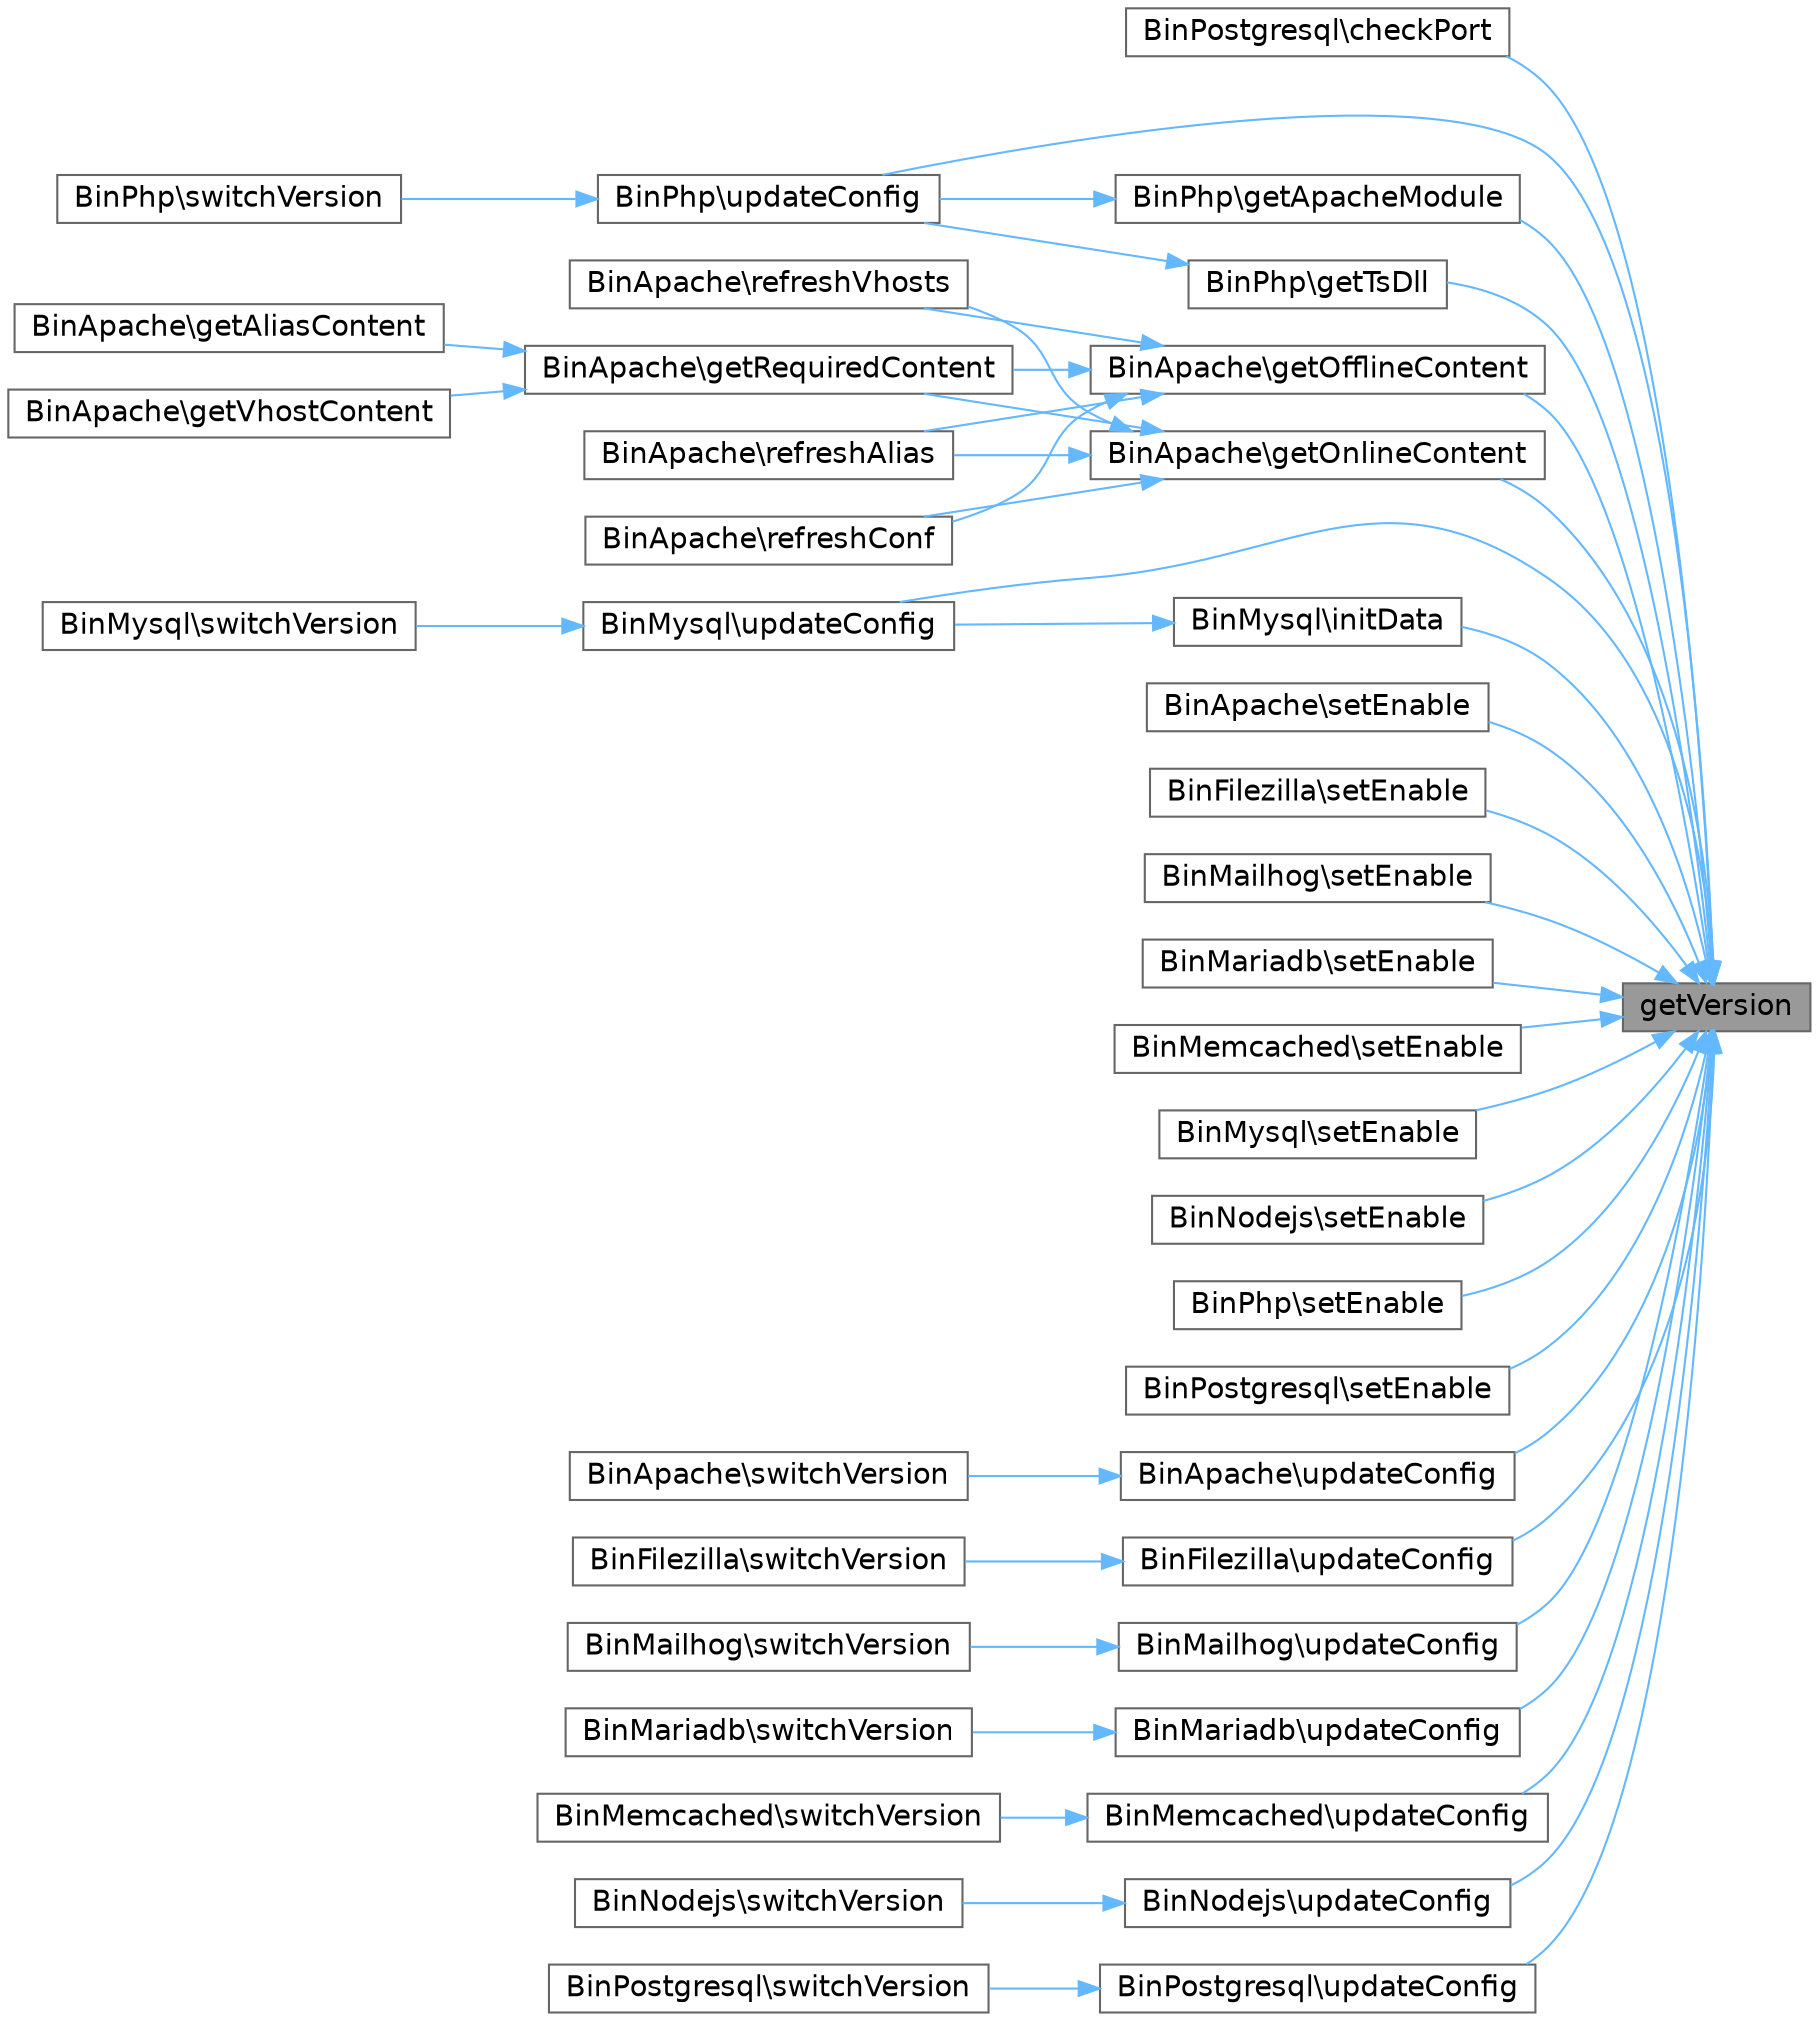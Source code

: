 digraph "getVersion"
{
 // LATEX_PDF_SIZE
  bgcolor="transparent";
  edge [fontname=Helvetica,fontsize=14,labelfontname=Helvetica,labelfontsize=14];
  node [fontname=Helvetica,fontsize=14,shape=box,height=0.2,width=0.4];
  rankdir="RL";
  Node1 [id="Node000001",label="getVersion",height=0.2,width=0.4,color="gray40", fillcolor="grey60", style="filled", fontcolor="black",tooltip=" "];
  Node1 -> Node2 [id="edge1_Node000001_Node000002",dir="back",color="steelblue1",style="solid",tooltip=" "];
  Node2 [id="Node000002",label="BinPostgresql\\checkPort",height=0.2,width=0.4,color="grey40", fillcolor="white", style="filled",URL="$dc/db9/classBinPostgresql.html#a6ac161241c3339d3885d9ab6e53dca82",tooltip=" "];
  Node1 -> Node3 [id="edge2_Node000001_Node000003",dir="back",color="steelblue1",style="solid",tooltip=" "];
  Node3 [id="Node000003",label="BinPhp\\getApacheModule",height=0.2,width=0.4,color="grey40", fillcolor="white", style="filled",URL="$dc/db3/classBinPhp.html#aaaf512f540666f7c6796494ed6689fb7",tooltip=" "];
  Node3 -> Node4 [id="edge3_Node000003_Node000004",dir="back",color="steelblue1",style="solid",tooltip=" "];
  Node4 [id="Node000004",label="BinPhp\\updateConfig",height=0.2,width=0.4,color="grey40", fillcolor="white", style="filled",URL="$dc/db3/classBinPhp.html#a4ca4942bd159e981d98bae05e134855d",tooltip=" "];
  Node4 -> Node5 [id="edge4_Node000004_Node000005",dir="back",color="steelblue1",style="solid",tooltip=" "];
  Node5 [id="Node000005",label="BinPhp\\switchVersion",height=0.2,width=0.4,color="grey40", fillcolor="white", style="filled",URL="$dc/db3/classBinPhp.html#a5f33c33705dd268ad4799ceeacc8eec3",tooltip=" "];
  Node1 -> Node6 [id="edge5_Node000001_Node000006",dir="back",color="steelblue1",style="solid",tooltip=" "];
  Node6 [id="Node000006",label="BinApache\\getOfflineContent",height=0.2,width=0.4,color="grey40", fillcolor="white", style="filled",URL="$d9/d6c/classBinApache.html#ac0a9fe987a4372a16dc1de664aaf3a32",tooltip=" "];
  Node6 -> Node7 [id="edge6_Node000006_Node000007",dir="back",color="steelblue1",style="solid",tooltip=" "];
  Node7 [id="Node000007",label="BinApache\\getRequiredContent",height=0.2,width=0.4,color="grey40", fillcolor="white", style="filled",URL="$d9/d6c/classBinApache.html#a49b2b1f4f9e0979570f6140e9aff47ba",tooltip=" "];
  Node7 -> Node8 [id="edge7_Node000007_Node000008",dir="back",color="steelblue1",style="solid",tooltip=" "];
  Node8 [id="Node000008",label="BinApache\\getAliasContent",height=0.2,width=0.4,color="grey40", fillcolor="white", style="filled",URL="$d9/d6c/classBinApache.html#a55e937c6048ec60eee73fa6e5e28fbec",tooltip=" "];
  Node7 -> Node9 [id="edge8_Node000007_Node000009",dir="back",color="steelblue1",style="solid",tooltip=" "];
  Node9 [id="Node000009",label="BinApache\\getVhostContent",height=0.2,width=0.4,color="grey40", fillcolor="white", style="filled",URL="$d9/d6c/classBinApache.html#aa514f6e6e3d3ec752b31ca47e9ab5f25",tooltip=" "];
  Node6 -> Node10 [id="edge9_Node000006_Node000010",dir="back",color="steelblue1",style="solid",tooltip=" "];
  Node10 [id="Node000010",label="BinApache\\refreshAlias",height=0.2,width=0.4,color="grey40", fillcolor="white", style="filled",URL="$d9/d6c/classBinApache.html#ac71a7ebeb322350f1c901e8d7edababf",tooltip=" "];
  Node6 -> Node11 [id="edge10_Node000006_Node000011",dir="back",color="steelblue1",style="solid",tooltip=" "];
  Node11 [id="Node000011",label="BinApache\\refreshConf",height=0.2,width=0.4,color="grey40", fillcolor="white", style="filled",URL="$d9/d6c/classBinApache.html#a8b7f77e0482448508227a8d86659119f",tooltip=" "];
  Node6 -> Node12 [id="edge11_Node000006_Node000012",dir="back",color="steelblue1",style="solid",tooltip=" "];
  Node12 [id="Node000012",label="BinApache\\refreshVhosts",height=0.2,width=0.4,color="grey40", fillcolor="white", style="filled",URL="$d9/d6c/classBinApache.html#af98eed1f3f988839fdacd19dc25fb8a6",tooltip=" "];
  Node1 -> Node13 [id="edge12_Node000001_Node000013",dir="back",color="steelblue1",style="solid",tooltip=" "];
  Node13 [id="Node000013",label="BinApache\\getOnlineContent",height=0.2,width=0.4,color="grey40", fillcolor="white", style="filled",URL="$d9/d6c/classBinApache.html#a4c35b6944f4077edf487d17cf3ba35d8",tooltip=" "];
  Node13 -> Node7 [id="edge13_Node000013_Node000007",dir="back",color="steelblue1",style="solid",tooltip=" "];
  Node13 -> Node10 [id="edge14_Node000013_Node000010",dir="back",color="steelblue1",style="solid",tooltip=" "];
  Node13 -> Node11 [id="edge15_Node000013_Node000011",dir="back",color="steelblue1",style="solid",tooltip=" "];
  Node13 -> Node12 [id="edge16_Node000013_Node000012",dir="back",color="steelblue1",style="solid",tooltip=" "];
  Node1 -> Node14 [id="edge17_Node000001_Node000014",dir="back",color="steelblue1",style="solid",tooltip=" "];
  Node14 [id="Node000014",label="BinPhp\\getTsDll",height=0.2,width=0.4,color="grey40", fillcolor="white", style="filled",URL="$dc/db3/classBinPhp.html#ac53e6822c00efe9ea7960047dc1b6708",tooltip=" "];
  Node14 -> Node4 [id="edge18_Node000014_Node000004",dir="back",color="steelblue1",style="solid",tooltip=" "];
  Node1 -> Node15 [id="edge19_Node000001_Node000015",dir="back",color="steelblue1",style="solid",tooltip=" "];
  Node15 [id="Node000015",label="BinMysql\\initData",height=0.2,width=0.4,color="grey40", fillcolor="white", style="filled",URL="$d6/d88/classBinMysql.html#aa05a4373abe82c67a1f6812ef28800ff",tooltip=" "];
  Node15 -> Node16 [id="edge20_Node000015_Node000016",dir="back",color="steelblue1",style="solid",tooltip=" "];
  Node16 [id="Node000016",label="BinMysql\\updateConfig",height=0.2,width=0.4,color="grey40", fillcolor="white", style="filled",URL="$d6/d88/classBinMysql.html#a4ca4942bd159e981d98bae05e134855d",tooltip=" "];
  Node16 -> Node17 [id="edge21_Node000016_Node000017",dir="back",color="steelblue1",style="solid",tooltip=" "];
  Node17 [id="Node000017",label="BinMysql\\switchVersion",height=0.2,width=0.4,color="grey40", fillcolor="white", style="filled",URL="$d6/d88/classBinMysql.html#a5f33c33705dd268ad4799ceeacc8eec3",tooltip=" "];
  Node1 -> Node18 [id="edge22_Node000001_Node000018",dir="back",color="steelblue1",style="solid",tooltip=" "];
  Node18 [id="Node000018",label="BinApache\\setEnable",height=0.2,width=0.4,color="grey40", fillcolor="white", style="filled",URL="$d9/d6c/classBinApache.html#a8793e887e0ef76afd6f91028fc480674",tooltip=" "];
  Node1 -> Node19 [id="edge23_Node000001_Node000019",dir="back",color="steelblue1",style="solid",tooltip=" "];
  Node19 [id="Node000019",label="BinFilezilla\\setEnable",height=0.2,width=0.4,color="grey40", fillcolor="white", style="filled",URL="$da/d23/classBinFilezilla.html#a8793e887e0ef76afd6f91028fc480674",tooltip=" "];
  Node1 -> Node20 [id="edge24_Node000001_Node000020",dir="back",color="steelblue1",style="solid",tooltip=" "];
  Node20 [id="Node000020",label="BinMailhog\\setEnable",height=0.2,width=0.4,color="grey40", fillcolor="white", style="filled",URL="$db/df2/classBinMailhog.html#a8793e887e0ef76afd6f91028fc480674",tooltip=" "];
  Node1 -> Node21 [id="edge25_Node000001_Node000021",dir="back",color="steelblue1",style="solid",tooltip=" "];
  Node21 [id="Node000021",label="BinMariadb\\setEnable",height=0.2,width=0.4,color="grey40", fillcolor="white", style="filled",URL="$d4/d8f/classBinMariadb.html#a8793e887e0ef76afd6f91028fc480674",tooltip=" "];
  Node1 -> Node22 [id="edge26_Node000001_Node000022",dir="back",color="steelblue1",style="solid",tooltip=" "];
  Node22 [id="Node000022",label="BinMemcached\\setEnable",height=0.2,width=0.4,color="grey40", fillcolor="white", style="filled",URL="$da/d10/classBinMemcached.html#a8793e887e0ef76afd6f91028fc480674",tooltip=" "];
  Node1 -> Node23 [id="edge27_Node000001_Node000023",dir="back",color="steelblue1",style="solid",tooltip=" "];
  Node23 [id="Node000023",label="BinMysql\\setEnable",height=0.2,width=0.4,color="grey40", fillcolor="white", style="filled",URL="$d6/d88/classBinMysql.html#a8793e887e0ef76afd6f91028fc480674",tooltip=" "];
  Node1 -> Node24 [id="edge28_Node000001_Node000024",dir="back",color="steelblue1",style="solid",tooltip=" "];
  Node24 [id="Node000024",label="BinNodejs\\setEnable",height=0.2,width=0.4,color="grey40", fillcolor="white", style="filled",URL="$d8/d9c/classBinNodejs.html#a8793e887e0ef76afd6f91028fc480674",tooltip=" "];
  Node1 -> Node25 [id="edge29_Node000001_Node000025",dir="back",color="steelblue1",style="solid",tooltip=" "];
  Node25 [id="Node000025",label="BinPhp\\setEnable",height=0.2,width=0.4,color="grey40", fillcolor="white", style="filled",URL="$dc/db3/classBinPhp.html#a8793e887e0ef76afd6f91028fc480674",tooltip=" "];
  Node1 -> Node26 [id="edge30_Node000001_Node000026",dir="back",color="steelblue1",style="solid",tooltip=" "];
  Node26 [id="Node000026",label="BinPostgresql\\setEnable",height=0.2,width=0.4,color="grey40", fillcolor="white", style="filled",URL="$dc/db9/classBinPostgresql.html#a8793e887e0ef76afd6f91028fc480674",tooltip=" "];
  Node1 -> Node27 [id="edge31_Node000001_Node000027",dir="back",color="steelblue1",style="solid",tooltip=" "];
  Node27 [id="Node000027",label="BinApache\\updateConfig",height=0.2,width=0.4,color="grey40", fillcolor="white", style="filled",URL="$d9/d6c/classBinApache.html#a4ca4942bd159e981d98bae05e134855d",tooltip=" "];
  Node27 -> Node28 [id="edge32_Node000027_Node000028",dir="back",color="steelblue1",style="solid",tooltip=" "];
  Node28 [id="Node000028",label="BinApache\\switchVersion",height=0.2,width=0.4,color="grey40", fillcolor="white", style="filled",URL="$d9/d6c/classBinApache.html#a5f33c33705dd268ad4799ceeacc8eec3",tooltip=" "];
  Node1 -> Node29 [id="edge33_Node000001_Node000029",dir="back",color="steelblue1",style="solid",tooltip=" "];
  Node29 [id="Node000029",label="BinFilezilla\\updateConfig",height=0.2,width=0.4,color="grey40", fillcolor="white", style="filled",URL="$da/d23/classBinFilezilla.html#a4ca4942bd159e981d98bae05e134855d",tooltip=" "];
  Node29 -> Node30 [id="edge34_Node000029_Node000030",dir="back",color="steelblue1",style="solid",tooltip=" "];
  Node30 [id="Node000030",label="BinFilezilla\\switchVersion",height=0.2,width=0.4,color="grey40", fillcolor="white", style="filled",URL="$da/d23/classBinFilezilla.html#a5f33c33705dd268ad4799ceeacc8eec3",tooltip=" "];
  Node1 -> Node31 [id="edge35_Node000001_Node000031",dir="back",color="steelblue1",style="solid",tooltip=" "];
  Node31 [id="Node000031",label="BinMailhog\\updateConfig",height=0.2,width=0.4,color="grey40", fillcolor="white", style="filled",URL="$db/df2/classBinMailhog.html#a4ca4942bd159e981d98bae05e134855d",tooltip=" "];
  Node31 -> Node32 [id="edge36_Node000031_Node000032",dir="back",color="steelblue1",style="solid",tooltip=" "];
  Node32 [id="Node000032",label="BinMailhog\\switchVersion",height=0.2,width=0.4,color="grey40", fillcolor="white", style="filled",URL="$db/df2/classBinMailhog.html#a5f33c33705dd268ad4799ceeacc8eec3",tooltip=" "];
  Node1 -> Node33 [id="edge37_Node000001_Node000033",dir="back",color="steelblue1",style="solid",tooltip=" "];
  Node33 [id="Node000033",label="BinMariadb\\updateConfig",height=0.2,width=0.4,color="grey40", fillcolor="white", style="filled",URL="$d4/d8f/classBinMariadb.html#a4ca4942bd159e981d98bae05e134855d",tooltip=" "];
  Node33 -> Node34 [id="edge38_Node000033_Node000034",dir="back",color="steelblue1",style="solid",tooltip=" "];
  Node34 [id="Node000034",label="BinMariadb\\switchVersion",height=0.2,width=0.4,color="grey40", fillcolor="white", style="filled",URL="$d4/d8f/classBinMariadb.html#a5f33c33705dd268ad4799ceeacc8eec3",tooltip=" "];
  Node1 -> Node35 [id="edge39_Node000001_Node000035",dir="back",color="steelblue1",style="solid",tooltip=" "];
  Node35 [id="Node000035",label="BinMemcached\\updateConfig",height=0.2,width=0.4,color="grey40", fillcolor="white", style="filled",URL="$da/d10/classBinMemcached.html#a4ca4942bd159e981d98bae05e134855d",tooltip=" "];
  Node35 -> Node36 [id="edge40_Node000035_Node000036",dir="back",color="steelblue1",style="solid",tooltip=" "];
  Node36 [id="Node000036",label="BinMemcached\\switchVersion",height=0.2,width=0.4,color="grey40", fillcolor="white", style="filled",URL="$da/d10/classBinMemcached.html#a5f33c33705dd268ad4799ceeacc8eec3",tooltip=" "];
  Node1 -> Node16 [id="edge41_Node000001_Node000016",dir="back",color="steelblue1",style="solid",tooltip=" "];
  Node1 -> Node37 [id="edge42_Node000001_Node000037",dir="back",color="steelblue1",style="solid",tooltip=" "];
  Node37 [id="Node000037",label="BinNodejs\\updateConfig",height=0.2,width=0.4,color="grey40", fillcolor="white", style="filled",URL="$d8/d9c/classBinNodejs.html#a4ca4942bd159e981d98bae05e134855d",tooltip=" "];
  Node37 -> Node38 [id="edge43_Node000037_Node000038",dir="back",color="steelblue1",style="solid",tooltip=" "];
  Node38 [id="Node000038",label="BinNodejs\\switchVersion",height=0.2,width=0.4,color="grey40", fillcolor="white", style="filled",URL="$d8/d9c/classBinNodejs.html#a5f33c33705dd268ad4799ceeacc8eec3",tooltip=" "];
  Node1 -> Node4 [id="edge44_Node000001_Node000004",dir="back",color="steelblue1",style="solid",tooltip=" "];
  Node1 -> Node39 [id="edge45_Node000001_Node000039",dir="back",color="steelblue1",style="solid",tooltip=" "];
  Node39 [id="Node000039",label="BinPostgresql\\updateConfig",height=0.2,width=0.4,color="grey40", fillcolor="white", style="filled",URL="$dc/db9/classBinPostgresql.html#a4ca4942bd159e981d98bae05e134855d",tooltip=" "];
  Node39 -> Node40 [id="edge46_Node000039_Node000040",dir="back",color="steelblue1",style="solid",tooltip=" "];
  Node40 [id="Node000040",label="BinPostgresql\\switchVersion",height=0.2,width=0.4,color="grey40", fillcolor="white", style="filled",URL="$dc/db9/classBinPostgresql.html#a5f33c33705dd268ad4799ceeacc8eec3",tooltip=" "];
}
